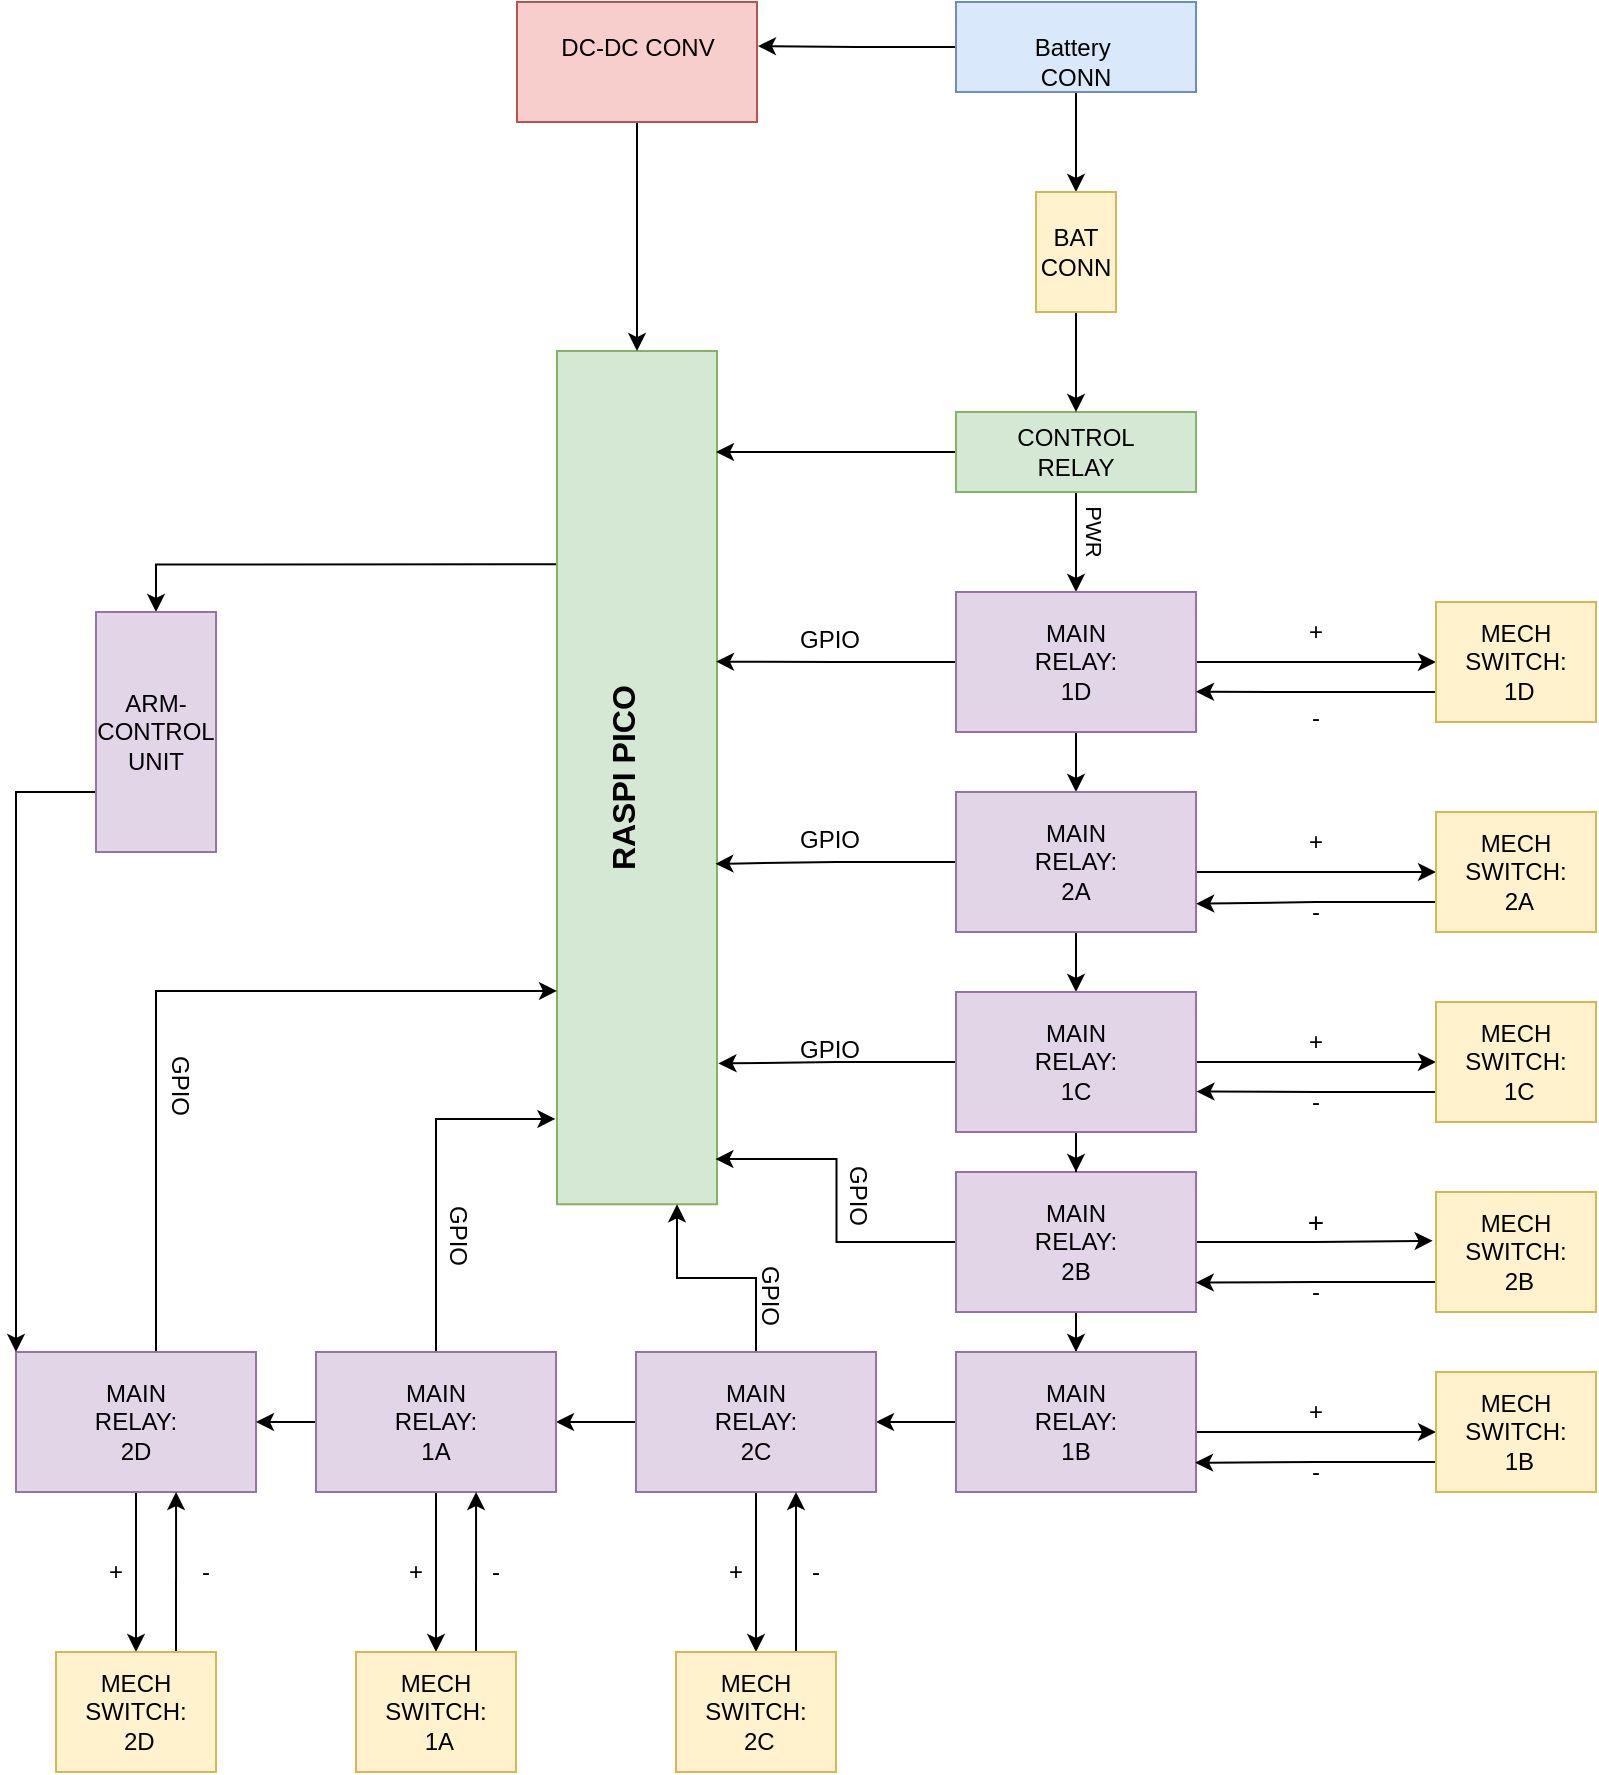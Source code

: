 <mxfile version="21.1.2" type="device">
  <diagram name="Page-1" id="YAGSdDMeQtYRYHB3uxUu">
    <mxGraphModel dx="1639" dy="892" grid="1" gridSize="10" guides="1" tooltips="1" connect="1" arrows="1" fold="1" page="1" pageScale="1" pageWidth="827" pageHeight="1169" math="0" shadow="0">
      <root>
        <mxCell id="0" />
        <mxCell id="1" parent="0" />
        <mxCell id="rch-fzdMA8eyYcIIr424-3" style="edgeStyle=orthogonalEdgeStyle;rounded=0;orthogonalLoop=1;jettySize=auto;html=1;exitX=0.75;exitY=0;exitDx=0;exitDy=0;entryX=1;entryY=0.5;entryDx=0;entryDy=0;" edge="1" parent="1" source="QmszCuCcI1vVuoz1PfN--3" target="rch-fzdMA8eyYcIIr424-2">
          <mxGeometry relative="1" as="geometry">
            <mxPoint x="510" y="370" as="targetPoint" />
            <Array as="points">
              <mxPoint x="470" y="371" />
            </Array>
          </mxGeometry>
        </mxCell>
        <mxCell id="QmszCuCcI1vVuoz1PfN--3" value="&lt;div style=&quot;font-size: 16px;&quot;&gt;&lt;b&gt;RASPI PICO&lt;/b&gt;&lt;/div&gt;&lt;div&gt;&lt;br&gt;&lt;/div&gt;" style="rounded=0;whiteSpace=wrap;html=1;rotation=-90;fillColor=#d5e8d4;strokeColor=#82b366;" parent="1" vertex="1">
          <mxGeometry x="497.19" y="437.82" width="426.62" height="80" as="geometry" />
        </mxCell>
        <mxCell id="QmszCuCcI1vVuoz1PfN--13" style="edgeStyle=orthogonalEdgeStyle;rounded=0;orthogonalLoop=1;jettySize=auto;html=1;exitX=0;exitY=0.5;exitDx=0;exitDy=0;entryX=1.004;entryY=0.367;entryDx=0;entryDy=0;entryPerimeter=0;" parent="1" source="QmszCuCcI1vVuoz1PfN--4" target="QmszCuCcI1vVuoz1PfN--7" edge="1">
          <mxGeometry relative="1" as="geometry" />
        </mxCell>
        <mxCell id="QmszCuCcI1vVuoz1PfN--18" style="edgeStyle=orthogonalEdgeStyle;rounded=0;orthogonalLoop=1;jettySize=auto;html=1;exitX=0.5;exitY=1;exitDx=0;exitDy=0;entryX=0.5;entryY=0;entryDx=0;entryDy=0;" parent="1" source="QmszCuCcI1vVuoz1PfN--4" target="QmszCuCcI1vVuoz1PfN--16" edge="1">
          <mxGeometry relative="1" as="geometry" />
        </mxCell>
        <mxCell id="QmszCuCcI1vVuoz1PfN--4" value="&lt;div&gt;&lt;br&gt;&lt;/div&gt;&lt;div&gt;Battery&amp;nbsp;&lt;/div&gt;&lt;div&gt;CONN&lt;/div&gt;" style="rounded=0;whiteSpace=wrap;html=1;fillColor=#dae8fc;strokeColor=#6c8ebf;rotation=0;" parent="1" vertex="1">
          <mxGeometry x="870" y="90" width="120" height="45" as="geometry" />
        </mxCell>
        <mxCell id="rch-fzdMA8eyYcIIr424-1" style="edgeStyle=orthogonalEdgeStyle;rounded=0;orthogonalLoop=1;jettySize=auto;html=1;exitX=0.5;exitY=1;exitDx=0;exitDy=0;entryX=1;entryY=0.5;entryDx=0;entryDy=0;" edge="1" parent="1" source="QmszCuCcI1vVuoz1PfN--7" target="QmszCuCcI1vVuoz1PfN--3">
          <mxGeometry relative="1" as="geometry" />
        </mxCell>
        <mxCell id="QmszCuCcI1vVuoz1PfN--7" value="&lt;div&gt;DC-DC CONV&lt;/div&gt;&lt;div&gt;&lt;br&gt;&lt;/div&gt;" style="rounded=0;whiteSpace=wrap;html=1;fillColor=#f8cecc;strokeColor=#b85450;" parent="1" vertex="1">
          <mxGeometry x="650.5" y="90" width="120" height="60" as="geometry" />
        </mxCell>
        <mxCell id="QmszCuCcI1vVuoz1PfN--19" style="edgeStyle=orthogonalEdgeStyle;rounded=0;orthogonalLoop=1;jettySize=auto;html=1;exitX=0.5;exitY=1;exitDx=0;exitDy=0;entryX=0.5;entryY=0;entryDx=0;entryDy=0;" parent="1" source="QmszCuCcI1vVuoz1PfN--11" target="QmszCuCcI1vVuoz1PfN--12" edge="1">
          <mxGeometry relative="1" as="geometry" />
        </mxCell>
        <mxCell id="QmszCuCcI1vVuoz1PfN--93" style="edgeStyle=orthogonalEdgeStyle;rounded=0;orthogonalLoop=1;jettySize=auto;html=1;" parent="1" source="QmszCuCcI1vVuoz1PfN--11" edge="1">
          <mxGeometry relative="1" as="geometry">
            <mxPoint x="750" y="315" as="targetPoint" />
          </mxGeometry>
        </mxCell>
        <mxCell id="QmszCuCcI1vVuoz1PfN--11" value="&lt;div&gt;CONTROL &lt;br&gt;&lt;/div&gt;&lt;div&gt;RELAY&lt;/div&gt;" style="rounded=0;whiteSpace=wrap;html=1;fillColor=#d5e8d4;strokeColor=#82b366;" parent="1" vertex="1">
          <mxGeometry x="870" y="295" width="120" height="40" as="geometry" />
        </mxCell>
        <mxCell id="QmszCuCcI1vVuoz1PfN--22" style="edgeStyle=orthogonalEdgeStyle;rounded=0;orthogonalLoop=1;jettySize=auto;html=1;exitX=1;exitY=0.5;exitDx=0;exitDy=0;" parent="1" source="QmszCuCcI1vVuoz1PfN--12" target="QmszCuCcI1vVuoz1PfN--21" edge="1">
          <mxGeometry relative="1" as="geometry" />
        </mxCell>
        <mxCell id="QmszCuCcI1vVuoz1PfN--27" value="" style="edgeStyle=orthogonalEdgeStyle;rounded=0;orthogonalLoop=1;jettySize=auto;html=1;" parent="1" source="QmszCuCcI1vVuoz1PfN--12" target="QmszCuCcI1vVuoz1PfN--23" edge="1">
          <mxGeometry relative="1" as="geometry" />
        </mxCell>
        <mxCell id="QmszCuCcI1vVuoz1PfN--57" style="edgeStyle=orthogonalEdgeStyle;rounded=0;orthogonalLoop=1;jettySize=auto;html=1;entryX=0.636;entryY=0.994;entryDx=0;entryDy=0;entryPerimeter=0;" parent="1" source="QmszCuCcI1vVuoz1PfN--12" target="QmszCuCcI1vVuoz1PfN--3" edge="1">
          <mxGeometry relative="1" as="geometry" />
        </mxCell>
        <mxCell id="QmszCuCcI1vVuoz1PfN--12" value="&lt;div&gt;MAIN &lt;br&gt;&lt;/div&gt;&lt;div&gt;RELAY: &lt;br&gt;&lt;/div&gt;&lt;div&gt;1D&lt;br&gt;&lt;/div&gt;" style="rounded=0;whiteSpace=wrap;html=1;fillColor=#e1d5e7;strokeColor=#9673a6;" parent="1" vertex="1">
          <mxGeometry x="870" y="385" width="120" height="70" as="geometry" />
        </mxCell>
        <mxCell id="QmszCuCcI1vVuoz1PfN--17" style="edgeStyle=orthogonalEdgeStyle;rounded=0;orthogonalLoop=1;jettySize=auto;html=1;exitX=0.5;exitY=1;exitDx=0;exitDy=0;entryX=0.5;entryY=0;entryDx=0;entryDy=0;" parent="1" source="QmszCuCcI1vVuoz1PfN--16" target="QmszCuCcI1vVuoz1PfN--11" edge="1">
          <mxGeometry relative="1" as="geometry" />
        </mxCell>
        <mxCell id="QmszCuCcI1vVuoz1PfN--16" value="BAT CONN" style="rounded=0;whiteSpace=wrap;html=1;fillColor=#fff2cc;strokeColor=#d6b656;" parent="1" vertex="1">
          <mxGeometry x="910" y="185" width="40" height="60" as="geometry" />
        </mxCell>
        <mxCell id="QmszCuCcI1vVuoz1PfN--20" value="&lt;div style=&quot;font-size: 14px;&quot;&gt;&lt;font style=&quot;font-size: 11px;&quot;&gt;PWR&lt;/font&gt;&lt;/div&gt;" style="text;html=1;strokeColor=none;fillColor=none;align=center;verticalAlign=middle;whiteSpace=wrap;rounded=0;rotation=90;" parent="1" vertex="1">
          <mxGeometry x="920" y="345" width="40" height="20" as="geometry" />
        </mxCell>
        <mxCell id="lCQCsZ8ukJ3mlJXEvnOO-9" style="edgeStyle=orthogonalEdgeStyle;rounded=0;orthogonalLoop=1;jettySize=auto;html=1;exitX=0;exitY=0.75;exitDx=0;exitDy=0;entryX=1;entryY=0.712;entryDx=0;entryDy=0;entryPerimeter=0;" parent="1" source="QmszCuCcI1vVuoz1PfN--21" target="QmszCuCcI1vVuoz1PfN--12" edge="1">
          <mxGeometry relative="1" as="geometry">
            <Array as="points">
              <mxPoint x="1050" y="435" />
            </Array>
          </mxGeometry>
        </mxCell>
        <mxCell id="QmszCuCcI1vVuoz1PfN--21" value="&lt;div&gt;MECH&lt;/div&gt;&lt;div&gt;SWITCH:&lt;/div&gt;&lt;div&gt;&amp;nbsp;1D&lt;br&gt;&lt;/div&gt;" style="rounded=0;whiteSpace=wrap;html=1;fillColor=#fff2cc;strokeColor=#d6b656;" parent="1" vertex="1">
          <mxGeometry x="1110" y="390" width="80" height="60" as="geometry" />
        </mxCell>
        <mxCell id="QmszCuCcI1vVuoz1PfN--29" value="" style="edgeStyle=orthogonalEdgeStyle;rounded=0;orthogonalLoop=1;jettySize=auto;html=1;" parent="1" source="QmszCuCcI1vVuoz1PfN--23" target="QmszCuCcI1vVuoz1PfN--26" edge="1">
          <mxGeometry relative="1" as="geometry" />
        </mxCell>
        <mxCell id="QmszCuCcI1vVuoz1PfN--48" style="edgeStyle=orthogonalEdgeStyle;rounded=0;orthogonalLoop=1;jettySize=auto;html=1;entryX=0;entryY=0.5;entryDx=0;entryDy=0;" parent="1" source="QmszCuCcI1vVuoz1PfN--23" target="QmszCuCcI1vVuoz1PfN--43" edge="1">
          <mxGeometry relative="1" as="geometry">
            <Array as="points">
              <mxPoint x="1030" y="525" />
              <mxPoint x="1030" y="525" />
            </Array>
          </mxGeometry>
        </mxCell>
        <mxCell id="QmszCuCcI1vVuoz1PfN--59" style="edgeStyle=orthogonalEdgeStyle;rounded=0;orthogonalLoop=1;jettySize=auto;html=1;entryX=0.399;entryY=0.99;entryDx=0;entryDy=0;entryPerimeter=0;" parent="1" source="QmszCuCcI1vVuoz1PfN--23" target="QmszCuCcI1vVuoz1PfN--3" edge="1">
          <mxGeometry relative="1" as="geometry" />
        </mxCell>
        <mxCell id="QmszCuCcI1vVuoz1PfN--23" value="&lt;div&gt;MAIN &lt;br&gt;&lt;/div&gt;&lt;div&gt;RELAY: &lt;br&gt;&lt;/div&gt;&lt;div&gt;2A&lt;br&gt;&lt;/div&gt;" style="rounded=0;whiteSpace=wrap;html=1;fillColor=#e1d5e7;strokeColor=#9673a6;" parent="1" vertex="1">
          <mxGeometry x="870" y="485" width="120" height="70" as="geometry" />
        </mxCell>
        <mxCell id="QmszCuCcI1vVuoz1PfN--35" value="" style="edgeStyle=orthogonalEdgeStyle;rounded=0;orthogonalLoop=1;jettySize=auto;html=1;" parent="1" source="QmszCuCcI1vVuoz1PfN--25" target="QmszCuCcI1vVuoz1PfN--31" edge="1">
          <mxGeometry relative="1" as="geometry" />
        </mxCell>
        <mxCell id="QmszCuCcI1vVuoz1PfN--50" style="edgeStyle=orthogonalEdgeStyle;rounded=0;orthogonalLoop=1;jettySize=auto;html=1;entryX=-0.021;entryY=0.407;entryDx=0;entryDy=0;entryPerimeter=0;" parent="1" source="QmszCuCcI1vVuoz1PfN--25" target="QmszCuCcI1vVuoz1PfN--42" edge="1">
          <mxGeometry relative="1" as="geometry" />
        </mxCell>
        <mxCell id="QmszCuCcI1vVuoz1PfN--62" style="edgeStyle=orthogonalEdgeStyle;rounded=0;orthogonalLoop=1;jettySize=auto;html=1;entryX=0.053;entryY=0.99;entryDx=0;entryDy=0;entryPerimeter=0;" parent="1" source="QmszCuCcI1vVuoz1PfN--25" target="QmszCuCcI1vVuoz1PfN--3" edge="1">
          <mxGeometry relative="1" as="geometry" />
        </mxCell>
        <mxCell id="QmszCuCcI1vVuoz1PfN--25" value="&lt;div&gt;MAIN &lt;br&gt;&lt;/div&gt;&lt;div&gt;RELAY: &lt;br&gt;&lt;/div&gt;&lt;div&gt;2B&lt;br&gt;&lt;/div&gt;" style="rounded=0;whiteSpace=wrap;html=1;fillColor=#e1d5e7;strokeColor=#9673a6;" parent="1" vertex="1">
          <mxGeometry x="870" y="675" width="120" height="70" as="geometry" />
        </mxCell>
        <mxCell id="QmszCuCcI1vVuoz1PfN--30" value="" style="edgeStyle=orthogonalEdgeStyle;rounded=0;orthogonalLoop=1;jettySize=auto;html=1;" parent="1" source="QmszCuCcI1vVuoz1PfN--26" target="QmszCuCcI1vVuoz1PfN--25" edge="1">
          <mxGeometry relative="1" as="geometry" />
        </mxCell>
        <mxCell id="QmszCuCcI1vVuoz1PfN--49" style="edgeStyle=orthogonalEdgeStyle;rounded=0;orthogonalLoop=1;jettySize=auto;html=1;" parent="1" source="QmszCuCcI1vVuoz1PfN--26" target="QmszCuCcI1vVuoz1PfN--44" edge="1">
          <mxGeometry relative="1" as="geometry" />
        </mxCell>
        <mxCell id="lCQCsZ8ukJ3mlJXEvnOO-11" style="edgeStyle=orthogonalEdgeStyle;rounded=0;orthogonalLoop=1;jettySize=auto;html=1;exitX=0;exitY=0.5;exitDx=0;exitDy=0;entryX=0.165;entryY=1.009;entryDx=0;entryDy=0;entryPerimeter=0;" parent="1" source="QmszCuCcI1vVuoz1PfN--26" target="QmszCuCcI1vVuoz1PfN--3" edge="1">
          <mxGeometry relative="1" as="geometry" />
        </mxCell>
        <mxCell id="QmszCuCcI1vVuoz1PfN--26" value="&lt;div&gt;MAIN &lt;br&gt;&lt;/div&gt;&lt;div&gt;RELAY: &lt;br&gt;&lt;/div&gt;&lt;div&gt;1C&lt;br&gt;&lt;/div&gt;" style="rounded=0;whiteSpace=wrap;html=1;fillColor=#e1d5e7;strokeColor=#9673a6;" parent="1" vertex="1">
          <mxGeometry x="870" y="585" width="120" height="70" as="geometry" />
        </mxCell>
        <mxCell id="QmszCuCcI1vVuoz1PfN--36" value="" style="edgeStyle=orthogonalEdgeStyle;rounded=0;orthogonalLoop=1;jettySize=auto;html=1;" parent="1" source="QmszCuCcI1vVuoz1PfN--31" target="QmszCuCcI1vVuoz1PfN--33" edge="1">
          <mxGeometry relative="1" as="geometry" />
        </mxCell>
        <mxCell id="QmszCuCcI1vVuoz1PfN--51" style="edgeStyle=orthogonalEdgeStyle;rounded=0;orthogonalLoop=1;jettySize=auto;html=1;entryX=0;entryY=0.5;entryDx=0;entryDy=0;" parent="1" source="QmszCuCcI1vVuoz1PfN--31" target="QmszCuCcI1vVuoz1PfN--41" edge="1">
          <mxGeometry relative="1" as="geometry">
            <Array as="points">
              <mxPoint x="1030" y="805" />
              <mxPoint x="1030" y="805" />
            </Array>
          </mxGeometry>
        </mxCell>
        <mxCell id="QmszCuCcI1vVuoz1PfN--31" value="&lt;div&gt;MAIN &lt;br&gt;&lt;/div&gt;&lt;div&gt;RELAY: &lt;br&gt;&lt;/div&gt;&lt;div&gt;1B&lt;br&gt;&lt;/div&gt;" style="rounded=0;whiteSpace=wrap;html=1;fillColor=#e1d5e7;strokeColor=#9673a6;" parent="1" vertex="1">
          <mxGeometry x="870" y="765" width="120" height="70" as="geometry" />
        </mxCell>
        <mxCell id="QmszCuCcI1vVuoz1PfN--55" value="" style="edgeStyle=orthogonalEdgeStyle;rounded=0;orthogonalLoop=1;jettySize=auto;html=1;" parent="1" source="QmszCuCcI1vVuoz1PfN--32" target="QmszCuCcI1vVuoz1PfN--45" edge="1">
          <mxGeometry relative="1" as="geometry" />
        </mxCell>
        <mxCell id="QmszCuCcI1vVuoz1PfN--65" style="edgeStyle=orthogonalEdgeStyle;rounded=0;orthogonalLoop=1;jettySize=auto;html=1;entryX=0.25;entryY=0;entryDx=0;entryDy=0;" parent="1" source="QmszCuCcI1vVuoz1PfN--32" target="QmszCuCcI1vVuoz1PfN--3" edge="1">
          <mxGeometry relative="1" as="geometry">
            <Array as="points">
              <mxPoint x="470" y="584" />
            </Array>
          </mxGeometry>
        </mxCell>
        <mxCell id="QmszCuCcI1vVuoz1PfN--32" value="&lt;div&gt;MAIN &lt;br&gt;&lt;/div&gt;&lt;div&gt;RELAY: &lt;br&gt;&lt;/div&gt;&lt;div&gt;2D&lt;br&gt;&lt;/div&gt;" style="rounded=0;whiteSpace=wrap;html=1;fillColor=#e1d5e7;strokeColor=#9673a6;" parent="1" vertex="1">
          <mxGeometry x="400" y="765" width="120" height="70" as="geometry" />
        </mxCell>
        <mxCell id="QmszCuCcI1vVuoz1PfN--37" value="" style="edgeStyle=orthogonalEdgeStyle;rounded=0;orthogonalLoop=1;jettySize=auto;html=1;" parent="1" source="QmszCuCcI1vVuoz1PfN--33" target="QmszCuCcI1vVuoz1PfN--34" edge="1">
          <mxGeometry relative="1" as="geometry" />
        </mxCell>
        <mxCell id="QmszCuCcI1vVuoz1PfN--53" value="" style="edgeStyle=orthogonalEdgeStyle;rounded=0;orthogonalLoop=1;jettySize=auto;html=1;" parent="1" source="QmszCuCcI1vVuoz1PfN--33" target="QmszCuCcI1vVuoz1PfN--47" edge="1">
          <mxGeometry relative="1" as="geometry" />
        </mxCell>
        <mxCell id="QmszCuCcI1vVuoz1PfN--63" style="edgeStyle=orthogonalEdgeStyle;rounded=0;orthogonalLoop=1;jettySize=auto;html=1;entryX=0;entryY=0.75;entryDx=0;entryDy=0;" parent="1" source="QmszCuCcI1vVuoz1PfN--33" target="QmszCuCcI1vVuoz1PfN--3" edge="1">
          <mxGeometry relative="1" as="geometry" />
        </mxCell>
        <mxCell id="QmszCuCcI1vVuoz1PfN--33" value="&lt;div&gt;MAIN &lt;br&gt;&lt;/div&gt;&lt;div&gt;RELAY: &lt;br&gt;&lt;/div&gt;&lt;div&gt;2C&lt;br&gt;&lt;/div&gt;" style="rounded=0;whiteSpace=wrap;html=1;fillColor=#e1d5e7;strokeColor=#9673a6;" parent="1" vertex="1">
          <mxGeometry x="710" y="765" width="120" height="70" as="geometry" />
        </mxCell>
        <mxCell id="QmszCuCcI1vVuoz1PfN--38" value="" style="edgeStyle=orthogonalEdgeStyle;rounded=0;orthogonalLoop=1;jettySize=auto;html=1;" parent="1" source="QmszCuCcI1vVuoz1PfN--34" target="QmszCuCcI1vVuoz1PfN--32" edge="1">
          <mxGeometry relative="1" as="geometry" />
        </mxCell>
        <mxCell id="QmszCuCcI1vVuoz1PfN--54" value="" style="edgeStyle=orthogonalEdgeStyle;rounded=0;orthogonalLoop=1;jettySize=auto;html=1;" parent="1" source="QmszCuCcI1vVuoz1PfN--34" target="QmszCuCcI1vVuoz1PfN--46" edge="1">
          <mxGeometry relative="1" as="geometry" />
        </mxCell>
        <mxCell id="QmszCuCcI1vVuoz1PfN--64" style="edgeStyle=orthogonalEdgeStyle;rounded=0;orthogonalLoop=1;jettySize=auto;html=1;entryX=0.1;entryY=-0.01;entryDx=0;entryDy=0;entryPerimeter=0;" parent="1" source="QmszCuCcI1vVuoz1PfN--34" target="QmszCuCcI1vVuoz1PfN--3" edge="1">
          <mxGeometry relative="1" as="geometry">
            <Array as="points">
              <mxPoint x="610" y="648" />
            </Array>
          </mxGeometry>
        </mxCell>
        <mxCell id="QmszCuCcI1vVuoz1PfN--34" value="&lt;div&gt;MAIN &lt;br&gt;&lt;/div&gt;&lt;div&gt;RELAY: &lt;br&gt;&lt;/div&gt;&lt;div&gt;1A&lt;br&gt;&lt;/div&gt;" style="rounded=0;whiteSpace=wrap;html=1;fillColor=#e1d5e7;strokeColor=#9673a6;" parent="1" vertex="1">
          <mxGeometry x="550" y="765" width="120" height="70" as="geometry" />
        </mxCell>
        <mxCell id="lCQCsZ8ukJ3mlJXEvnOO-15" style="edgeStyle=orthogonalEdgeStyle;rounded=0;orthogonalLoop=1;jettySize=auto;html=1;exitX=0;exitY=0.75;exitDx=0;exitDy=0;entryX=0.996;entryY=0.791;entryDx=0;entryDy=0;entryPerimeter=0;" parent="1" source="QmszCuCcI1vVuoz1PfN--41" target="QmszCuCcI1vVuoz1PfN--31" edge="1">
          <mxGeometry relative="1" as="geometry" />
        </mxCell>
        <mxCell id="QmszCuCcI1vVuoz1PfN--41" value="&lt;div&gt;MECH&lt;/div&gt;&lt;div&gt;SWITCH:&lt;/div&gt;&lt;div&gt;&amp;nbsp;1B&lt;br&gt;&lt;/div&gt;" style="rounded=0;whiteSpace=wrap;html=1;fillColor=#fff2cc;strokeColor=#d6b656;" parent="1" vertex="1">
          <mxGeometry x="1110" y="775" width="80" height="60" as="geometry" />
        </mxCell>
        <mxCell id="lCQCsZ8ukJ3mlJXEvnOO-14" style="edgeStyle=orthogonalEdgeStyle;rounded=0;orthogonalLoop=1;jettySize=auto;html=1;exitX=0;exitY=0.75;exitDx=0;exitDy=0;entryX=0.999;entryY=0.79;entryDx=0;entryDy=0;entryPerimeter=0;" parent="1" source="QmszCuCcI1vVuoz1PfN--42" target="QmszCuCcI1vVuoz1PfN--25" edge="1">
          <mxGeometry relative="1" as="geometry" />
        </mxCell>
        <mxCell id="QmszCuCcI1vVuoz1PfN--42" value="&lt;div&gt;MECH&lt;/div&gt;&lt;div&gt;SWITCH:&lt;/div&gt;&lt;div&gt;&amp;nbsp;2B&lt;br&gt;&lt;/div&gt;" style="rounded=0;whiteSpace=wrap;html=1;fillColor=#fff2cc;strokeColor=#d6b656;" parent="1" vertex="1">
          <mxGeometry x="1110" y="685" width="80" height="60" as="geometry" />
        </mxCell>
        <mxCell id="lCQCsZ8ukJ3mlJXEvnOO-7" style="edgeStyle=orthogonalEdgeStyle;rounded=0;orthogonalLoop=1;jettySize=auto;html=1;exitX=0;exitY=0.75;exitDx=0;exitDy=0;entryX=1.001;entryY=0.798;entryDx=0;entryDy=0;entryPerimeter=0;" parent="1" source="QmszCuCcI1vVuoz1PfN--43" target="QmszCuCcI1vVuoz1PfN--23" edge="1">
          <mxGeometry relative="1" as="geometry">
            <Array as="points">
              <mxPoint x="1050" y="540" />
            </Array>
          </mxGeometry>
        </mxCell>
        <mxCell id="QmszCuCcI1vVuoz1PfN--43" value="&lt;div&gt;MECH&lt;/div&gt;&lt;div&gt;SWITCH:&lt;/div&gt;&lt;div&gt;&amp;nbsp;2A&lt;br&gt;&lt;/div&gt;" style="rounded=0;whiteSpace=wrap;html=1;fillColor=#fff2cc;strokeColor=#d6b656;" parent="1" vertex="1">
          <mxGeometry x="1110" y="495" width="80" height="60" as="geometry" />
        </mxCell>
        <mxCell id="lCQCsZ8ukJ3mlJXEvnOO-13" style="edgeStyle=orthogonalEdgeStyle;rounded=0;orthogonalLoop=1;jettySize=auto;html=1;exitX=0;exitY=0.75;exitDx=0;exitDy=0;entryX=1.002;entryY=0.711;entryDx=0;entryDy=0;entryPerimeter=0;" parent="1" source="QmszCuCcI1vVuoz1PfN--44" target="QmszCuCcI1vVuoz1PfN--26" edge="1">
          <mxGeometry relative="1" as="geometry">
            <Array as="points">
              <mxPoint x="1050" y="635" />
            </Array>
          </mxGeometry>
        </mxCell>
        <mxCell id="QmszCuCcI1vVuoz1PfN--44" value="&lt;div&gt;MECH&lt;/div&gt;&lt;div&gt;SWITCH:&lt;/div&gt;&lt;div&gt;&amp;nbsp;1C&lt;br&gt;&lt;/div&gt;" style="rounded=0;whiteSpace=wrap;html=1;fillColor=#fff2cc;strokeColor=#d6b656;" parent="1" vertex="1">
          <mxGeometry x="1110" y="590" width="80" height="60" as="geometry" />
        </mxCell>
        <mxCell id="lCQCsZ8ukJ3mlJXEvnOO-18" style="edgeStyle=orthogonalEdgeStyle;rounded=0;orthogonalLoop=1;jettySize=auto;html=1;exitX=0.75;exitY=0;exitDx=0;exitDy=0;entryX=0.667;entryY=1;entryDx=0;entryDy=0;entryPerimeter=0;" parent="1" source="QmszCuCcI1vVuoz1PfN--45" target="QmszCuCcI1vVuoz1PfN--32" edge="1">
          <mxGeometry relative="1" as="geometry" />
        </mxCell>
        <mxCell id="QmszCuCcI1vVuoz1PfN--45" value="&lt;div&gt;MECH&lt;/div&gt;&lt;div&gt;SWITCH:&lt;/div&gt;&lt;div&gt;&amp;nbsp;2D&lt;br&gt;&lt;/div&gt;" style="rounded=0;whiteSpace=wrap;html=1;fillColor=#fff2cc;strokeColor=#d6b656;" parent="1" vertex="1">
          <mxGeometry x="420" y="915" width="80" height="60" as="geometry" />
        </mxCell>
        <mxCell id="lCQCsZ8ukJ3mlJXEvnOO-17" style="edgeStyle=orthogonalEdgeStyle;rounded=0;orthogonalLoop=1;jettySize=auto;html=1;exitX=0.75;exitY=0;exitDx=0;exitDy=0;entryX=0.667;entryY=1;entryDx=0;entryDy=0;entryPerimeter=0;" parent="1" source="QmszCuCcI1vVuoz1PfN--46" target="QmszCuCcI1vVuoz1PfN--34" edge="1">
          <mxGeometry relative="1" as="geometry" />
        </mxCell>
        <mxCell id="QmszCuCcI1vVuoz1PfN--46" value="&lt;div&gt;MECH&lt;/div&gt;&lt;div&gt;SWITCH:&lt;/div&gt;&lt;div&gt;&amp;nbsp;1A&lt;/div&gt;" style="rounded=0;whiteSpace=wrap;html=1;fillColor=#fff2cc;strokeColor=#d6b656;" parent="1" vertex="1">
          <mxGeometry x="570" y="915" width="80" height="60" as="geometry" />
        </mxCell>
        <mxCell id="lCQCsZ8ukJ3mlJXEvnOO-16" style="edgeStyle=orthogonalEdgeStyle;rounded=0;orthogonalLoop=1;jettySize=auto;html=1;exitX=0.75;exitY=0;exitDx=0;exitDy=0;" parent="1" source="QmszCuCcI1vVuoz1PfN--47" edge="1">
          <mxGeometry relative="1" as="geometry">
            <mxPoint x="790" y="835" as="targetPoint" />
          </mxGeometry>
        </mxCell>
        <mxCell id="QmszCuCcI1vVuoz1PfN--47" value="&lt;div&gt;MECH&lt;/div&gt;&lt;div&gt;SWITCH:&lt;/div&gt;&lt;div&gt;&amp;nbsp;2C&lt;/div&gt;" style="rounded=0;whiteSpace=wrap;html=1;fillColor=#fff2cc;strokeColor=#d6b656;" parent="1" vertex="1">
          <mxGeometry x="730" y="915" width="80" height="60" as="geometry" />
        </mxCell>
        <mxCell id="QmszCuCcI1vVuoz1PfN--71" value="&#xa;&lt;div&gt;GPIO&lt;/div&gt;&lt;div&gt;&lt;br&gt;&lt;/div&gt;&#xa;&#xa;" style="text;whiteSpace=wrap;html=1;rotation=90;" parent="1" vertex="1">
          <mxGeometry x="750" y="725" width="60" height="50" as="geometry" />
        </mxCell>
        <mxCell id="QmszCuCcI1vVuoz1PfN--72" value="&lt;div&gt;GPIO&lt;/div&gt;&lt;div&gt;&lt;br&gt;&lt;/div&gt;" style="text;whiteSpace=wrap;html=1;rotation=90;" parent="1" vertex="1">
          <mxGeometry x="580" y="695" width="60" height="50" as="geometry" />
        </mxCell>
        <mxCell id="QmszCuCcI1vVuoz1PfN--73" value="&#xa;&lt;div&gt;GPIO&lt;/div&gt;&lt;div&gt;&lt;br&gt;&lt;/div&gt;&#xa;&#xa;" style="text;whiteSpace=wrap;html=1;rotation=90;" parent="1" vertex="1">
          <mxGeometry x="480" y="645" width="60" as="geometry" />
        </mxCell>
        <mxCell id="QmszCuCcI1vVuoz1PfN--75" value="&lt;div&gt;GPIO&lt;/div&gt;&lt;div&gt;&lt;br&gt;&lt;/div&gt;" style="text;whiteSpace=wrap;html=1;rotation=90;" parent="1" vertex="1">
          <mxGeometry x="780" y="675" width="60" height="50" as="geometry" />
        </mxCell>
        <mxCell id="QmszCuCcI1vVuoz1PfN--76" value="&lt;div&gt;GPIO&lt;/div&gt;&lt;div&gt;&lt;br&gt;&lt;/div&gt;" style="text;whiteSpace=wrap;html=1;" parent="1" vertex="1">
          <mxGeometry x="790" y="395" width="60" height="20" as="geometry" />
        </mxCell>
        <mxCell id="QmszCuCcI1vVuoz1PfN--77" value="&lt;div&gt;GPIO&lt;/div&gt;&lt;div&gt;&lt;br&gt;&lt;/div&gt;" style="text;whiteSpace=wrap;html=1;" parent="1" vertex="1">
          <mxGeometry x="790" y="600" width="60" height="25.5" as="geometry" />
        </mxCell>
        <mxCell id="QmszCuCcI1vVuoz1PfN--79" value="&lt;div&gt;GPIO&lt;/div&gt;&lt;div&gt;&lt;br&gt;&lt;/div&gt;" style="text;whiteSpace=wrap;html=1;" parent="1" vertex="1">
          <mxGeometry x="790" y="495" width="60" height="20" as="geometry" />
        </mxCell>
        <mxCell id="QmszCuCcI1vVuoz1PfN--80" value="+" style="text;html=1;strokeColor=none;fillColor=none;align=center;verticalAlign=middle;whiteSpace=wrap;rounded=0;rotation=0;" parent="1" vertex="1">
          <mxGeometry x="580" y="865" width="40" height="20" as="geometry" />
        </mxCell>
        <mxCell id="QmszCuCcI1vVuoz1PfN--81" value="&lt;div&gt;+&lt;/div&gt;" style="text;html=1;strokeColor=none;fillColor=none;align=center;verticalAlign=middle;whiteSpace=wrap;rounded=0;rotation=0;" parent="1" vertex="1">
          <mxGeometry x="740" y="865" width="40" height="20" as="geometry" />
        </mxCell>
        <mxCell id="QmszCuCcI1vVuoz1PfN--82" value="+" style="text;html=1;strokeColor=none;fillColor=none;align=center;verticalAlign=middle;whiteSpace=wrap;rounded=0;rotation=0;" parent="1" vertex="1">
          <mxGeometry x="1030" y="785" width="40" height="20" as="geometry" />
        </mxCell>
        <mxCell id="QmszCuCcI1vVuoz1PfN--83" value="&lt;div style=&quot;font-size: 14px;&quot;&gt;+&lt;/div&gt;" style="text;html=1;strokeColor=none;fillColor=none;align=center;verticalAlign=middle;whiteSpace=wrap;rounded=0;rotation=0;" parent="1" vertex="1">
          <mxGeometry x="1030" y="690" width="40" height="20" as="geometry" />
        </mxCell>
        <mxCell id="QmszCuCcI1vVuoz1PfN--84" value="+" style="text;html=1;strokeColor=none;fillColor=none;align=center;verticalAlign=middle;whiteSpace=wrap;rounded=0;rotation=0;" parent="1" vertex="1">
          <mxGeometry x="1030" y="599.5" width="40" height="20" as="geometry" />
        </mxCell>
        <mxCell id="QmszCuCcI1vVuoz1PfN--85" value="-" style="text;html=1;strokeColor=none;fillColor=none;align=center;verticalAlign=middle;whiteSpace=wrap;rounded=0;rotation=0;" parent="1" vertex="1">
          <mxGeometry x="1030" y="535" width="40" height="20" as="geometry" />
        </mxCell>
        <mxCell id="QmszCuCcI1vVuoz1PfN--86" value="+" style="text;html=1;strokeColor=none;fillColor=none;align=center;verticalAlign=middle;whiteSpace=wrap;rounded=0;rotation=0;" parent="1" vertex="1">
          <mxGeometry x="1030" y="395" width="40" height="20" as="geometry" />
        </mxCell>
        <mxCell id="lCQCsZ8ukJ3mlJXEvnOO-2" value="+" style="text;html=1;strokeColor=none;fillColor=none;align=center;verticalAlign=middle;whiteSpace=wrap;rounded=0;rotation=0;" parent="1" vertex="1">
          <mxGeometry x="430" y="865" width="40" height="20" as="geometry" />
        </mxCell>
        <mxCell id="lCQCsZ8ukJ3mlJXEvnOO-4" value="+" style="text;html=1;strokeColor=none;fillColor=none;align=center;verticalAlign=middle;whiteSpace=wrap;rounded=0;rotation=0;" parent="1" vertex="1">
          <mxGeometry x="1030" y="500" width="40" height="20" as="geometry" />
        </mxCell>
        <mxCell id="lCQCsZ8ukJ3mlJXEvnOO-8" value="-" style="text;html=1;strokeColor=none;fillColor=none;align=center;verticalAlign=middle;whiteSpace=wrap;rounded=0;rotation=0;" parent="1" vertex="1">
          <mxGeometry x="1030" y="437.82" width="40" height="20" as="geometry" />
        </mxCell>
        <mxCell id="lCQCsZ8ukJ3mlJXEvnOO-19" value="-" style="text;html=1;strokeColor=none;fillColor=none;align=center;verticalAlign=middle;whiteSpace=wrap;rounded=0;rotation=0;" parent="1" vertex="1">
          <mxGeometry x="1030" y="630" width="40" height="20" as="geometry" />
        </mxCell>
        <mxCell id="lCQCsZ8ukJ3mlJXEvnOO-20" value="-" style="text;html=1;strokeColor=none;fillColor=none;align=center;verticalAlign=middle;whiteSpace=wrap;rounded=0;rotation=0;" parent="1" vertex="1">
          <mxGeometry x="1030" y="725" width="40" height="20" as="geometry" />
        </mxCell>
        <mxCell id="lCQCsZ8ukJ3mlJXEvnOO-21" value="-" style="text;html=1;strokeColor=none;fillColor=none;align=center;verticalAlign=middle;whiteSpace=wrap;rounded=0;rotation=0;" parent="1" vertex="1">
          <mxGeometry x="1030" y="815" width="40" height="20" as="geometry" />
        </mxCell>
        <mxCell id="lCQCsZ8ukJ3mlJXEvnOO-22" value="-" style="text;html=1;strokeColor=none;fillColor=none;align=center;verticalAlign=middle;whiteSpace=wrap;rounded=0;rotation=0;" parent="1" vertex="1">
          <mxGeometry x="780" y="865" width="40" height="20" as="geometry" />
        </mxCell>
        <mxCell id="lCQCsZ8ukJ3mlJXEvnOO-23" value="-" style="text;html=1;strokeColor=none;fillColor=none;align=center;verticalAlign=middle;whiteSpace=wrap;rounded=0;rotation=0;" parent="1" vertex="1">
          <mxGeometry x="620" y="865" width="40" height="20" as="geometry" />
        </mxCell>
        <mxCell id="lCQCsZ8ukJ3mlJXEvnOO-24" value="-" style="text;html=1;strokeColor=none;fillColor=none;align=center;verticalAlign=middle;whiteSpace=wrap;rounded=0;rotation=0;" parent="1" vertex="1">
          <mxGeometry x="480" y="865" width="30" height="20" as="geometry" />
        </mxCell>
        <mxCell id="rch-fzdMA8eyYcIIr424-6" style="edgeStyle=orthogonalEdgeStyle;rounded=0;orthogonalLoop=1;jettySize=auto;html=1;exitX=0.25;exitY=0;exitDx=0;exitDy=0;entryX=0;entryY=0;entryDx=0;entryDy=0;" edge="1" parent="1" source="rch-fzdMA8eyYcIIr424-2" target="QmszCuCcI1vVuoz1PfN--32">
          <mxGeometry relative="1" as="geometry" />
        </mxCell>
        <mxCell id="rch-fzdMA8eyYcIIr424-2" value="ARM-&lt;br&gt;CONTROL&lt;br&gt;UNIT" style="rounded=0;whiteSpace=wrap;html=1;fillColor=#e1d5e7;strokeColor=#9673a6;direction=north;" vertex="1" parent="1">
          <mxGeometry x="440" y="395" width="60" height="120" as="geometry" />
        </mxCell>
      </root>
    </mxGraphModel>
  </diagram>
</mxfile>
